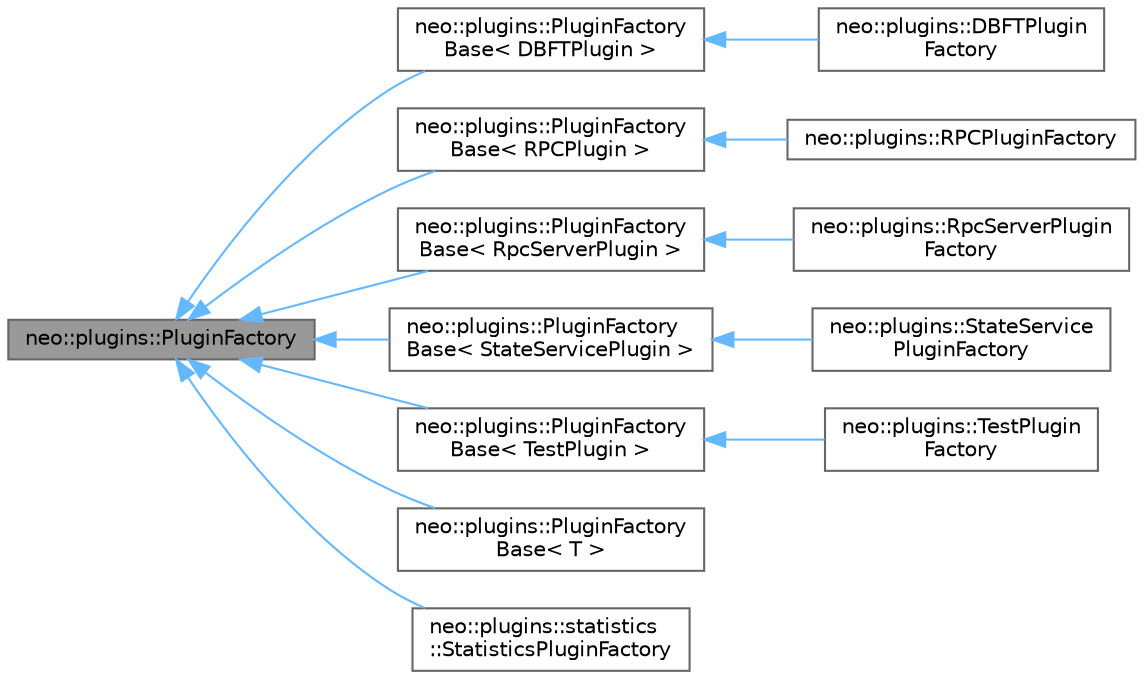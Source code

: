 digraph "neo::plugins::PluginFactory"
{
 // LATEX_PDF_SIZE
  bgcolor="transparent";
  edge [fontname=Helvetica,fontsize=10,labelfontname=Helvetica,labelfontsize=10];
  node [fontname=Helvetica,fontsize=10,shape=box,height=0.2,width=0.4];
  rankdir="LR";
  Node1 [id="Node000001",label="neo::plugins::PluginFactory",height=0.2,width=0.4,color="gray40", fillcolor="grey60", style="filled", fontcolor="black",tooltip="Represents a plugin factory."];
  Node1 -> Node2 [id="edge13_Node000001_Node000002",dir="back",color="steelblue1",style="solid",tooltip=" "];
  Node2 [id="Node000002",label="neo::plugins::PluginFactory\lBase\< DBFTPlugin \>",height=0.2,width=0.4,color="gray40", fillcolor="white", style="filled",URL="$classneo_1_1plugins_1_1_plugin_factory_base.html",tooltip=" "];
  Node2 -> Node3 [id="edge14_Node000002_Node000003",dir="back",color="steelblue1",style="solid",tooltip=" "];
  Node3 [id="Node000003",label="neo::plugins::DBFTPlugin\lFactory",height=0.2,width=0.4,color="gray40", fillcolor="white", style="filled",URL="$classneo_1_1plugins_1_1_d_b_f_t_plugin_factory.html",tooltip="Represents a DBFT plugin factory."];
  Node1 -> Node4 [id="edge15_Node000001_Node000004",dir="back",color="steelblue1",style="solid",tooltip=" "];
  Node4 [id="Node000004",label="neo::plugins::PluginFactory\lBase\< RPCPlugin \>",height=0.2,width=0.4,color="gray40", fillcolor="white", style="filled",URL="$classneo_1_1plugins_1_1_plugin_factory_base.html",tooltip=" "];
  Node4 -> Node5 [id="edge16_Node000004_Node000005",dir="back",color="steelblue1",style="solid",tooltip=" "];
  Node5 [id="Node000005",label="neo::plugins::RPCPluginFactory",height=0.2,width=0.4,color="gray40", fillcolor="white", style="filled",URL="$classneo_1_1plugins_1_1_r_p_c_plugin_factory.html",tooltip="Represents an RPC plugin factory."];
  Node1 -> Node6 [id="edge17_Node000001_Node000006",dir="back",color="steelblue1",style="solid",tooltip=" "];
  Node6 [id="Node000006",label="neo::plugins::PluginFactory\lBase\< RpcServerPlugin \>",height=0.2,width=0.4,color="gray40", fillcolor="white", style="filled",URL="$classneo_1_1plugins_1_1_plugin_factory_base.html",tooltip=" "];
  Node6 -> Node7 [id="edge18_Node000006_Node000007",dir="back",color="steelblue1",style="solid",tooltip=" "];
  Node7 [id="Node000007",label="neo::plugins::RpcServerPlugin\lFactory",height=0.2,width=0.4,color="gray40", fillcolor="white", style="filled",URL="$classneo_1_1plugins_1_1_rpc_server_plugin_factory.html",tooltip="Represents an RPC server plugin factory."];
  Node1 -> Node8 [id="edge19_Node000001_Node000008",dir="back",color="steelblue1",style="solid",tooltip=" "];
  Node8 [id="Node000008",label="neo::plugins::PluginFactory\lBase\< StateServicePlugin \>",height=0.2,width=0.4,color="gray40", fillcolor="white", style="filled",URL="$classneo_1_1plugins_1_1_plugin_factory_base.html",tooltip=" "];
  Node8 -> Node9 [id="edge20_Node000008_Node000009",dir="back",color="steelblue1",style="solid",tooltip=" "];
  Node9 [id="Node000009",label="neo::plugins::StateService\lPluginFactory",height=0.2,width=0.4,color="gray40", fillcolor="white", style="filled",URL="$classneo_1_1plugins_1_1_state_service_plugin_factory.html",tooltip="Represents a state service plugin factory."];
  Node1 -> Node10 [id="edge21_Node000001_Node000010",dir="back",color="steelblue1",style="solid",tooltip=" "];
  Node10 [id="Node000010",label="neo::plugins::PluginFactory\lBase\< TestPlugin \>",height=0.2,width=0.4,color="gray40", fillcolor="white", style="filled",URL="$classneo_1_1plugins_1_1_plugin_factory_base.html",tooltip=" "];
  Node10 -> Node11 [id="edge22_Node000010_Node000011",dir="back",color="steelblue1",style="solid",tooltip=" "];
  Node11 [id="Node000011",label="neo::plugins::TestPlugin\lFactory",height=0.2,width=0.4,color="gray40", fillcolor="white", style="filled",URL="$classneo_1_1plugins_1_1_test_plugin_factory.html",tooltip="Represents a test plugin factory."];
  Node1 -> Node12 [id="edge23_Node000001_Node000012",dir="back",color="steelblue1",style="solid",tooltip=" "];
  Node12 [id="Node000012",label="neo::plugins::PluginFactory\lBase\< T \>",height=0.2,width=0.4,color="gray40", fillcolor="white", style="filled",URL="$classneo_1_1plugins_1_1_plugin_factory_base.html",tooltip="Represents a base plugin factory."];
  Node1 -> Node13 [id="edge24_Node000001_Node000013",dir="back",color="steelblue1",style="solid",tooltip=" "];
  Node13 [id="Node000013",label="neo::plugins::statistics\l::StatisticsPluginFactory",height=0.2,width=0.4,color="gray40", fillcolor="white", style="filled",URL="$classneo_1_1plugins_1_1statistics_1_1_statistics_plugin_factory.html",tooltip="Factory for creating statistics plugins."];
}
